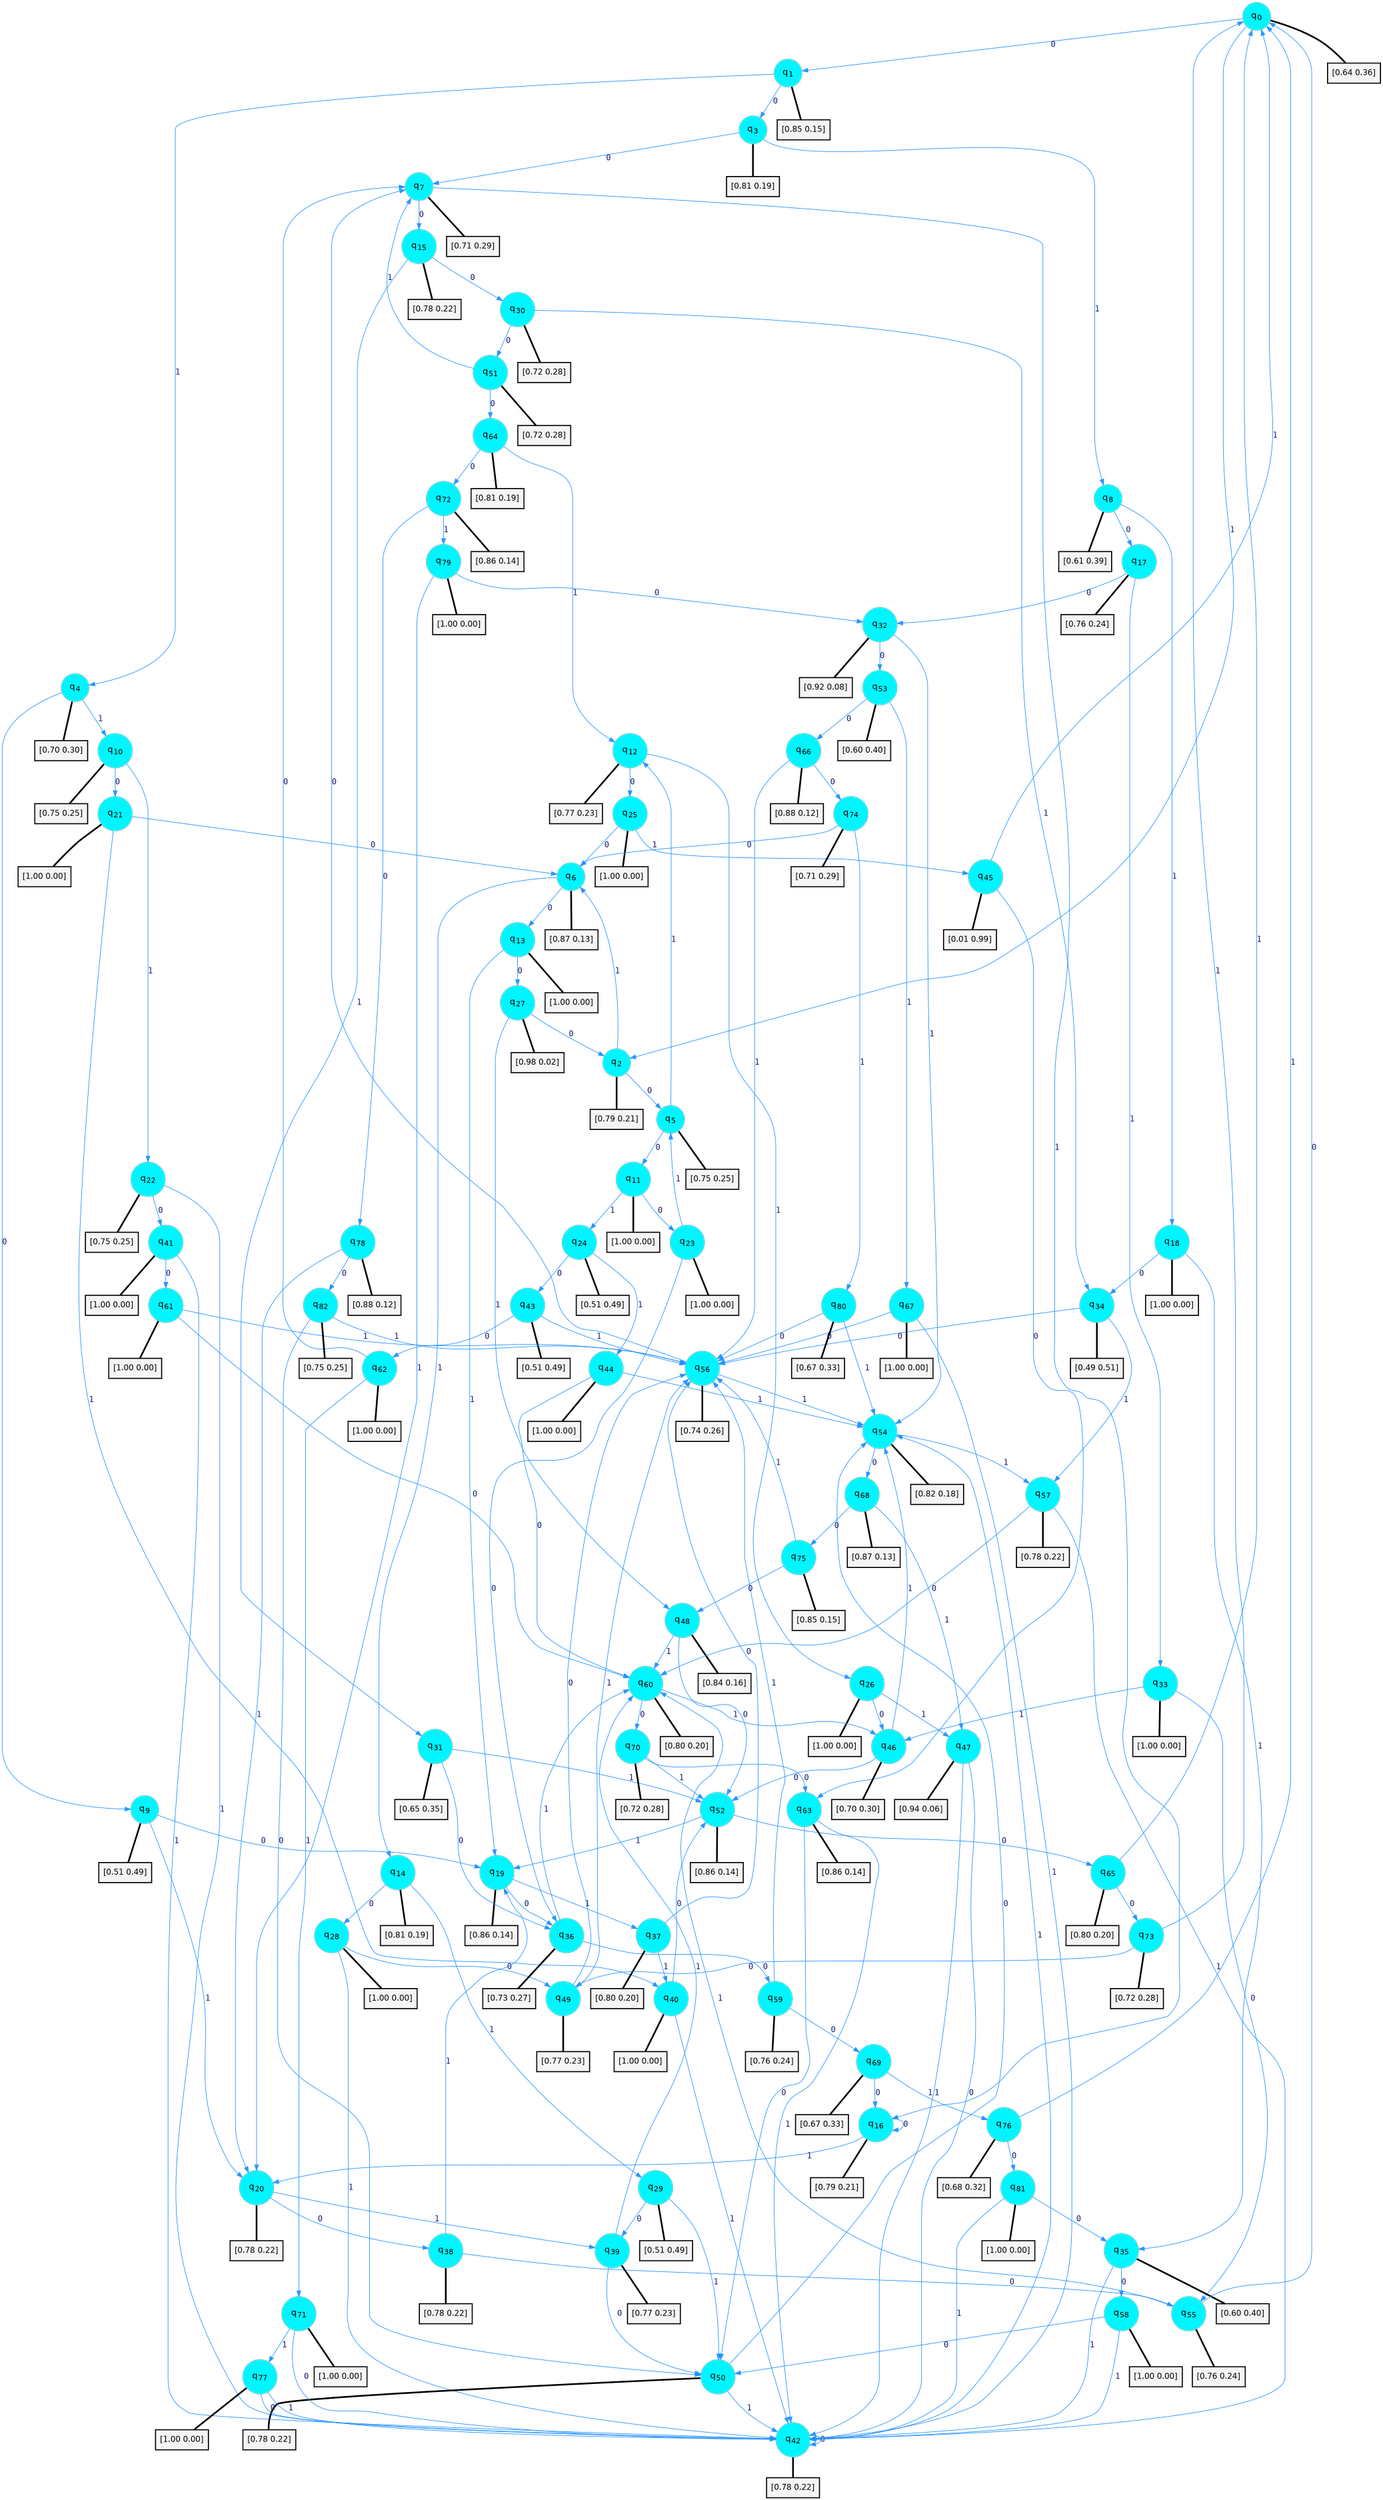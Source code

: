 digraph G {
graph [
bgcolor=transparent, dpi=300, rankdir=TD, size="40,25"];
node [
color=gray, fillcolor=turquoise1, fontcolor=black, fontname=Helvetica, fontsize=16, fontweight=bold, shape=circle, style=filled];
edge [
arrowsize=1, color=dodgerblue1, fontcolor=midnightblue, fontname=courier, fontweight=bold, penwidth=1, style=solid, weight=20];
0[label=<q<SUB>0</SUB>>];
1[label=<q<SUB>1</SUB>>];
2[label=<q<SUB>2</SUB>>];
3[label=<q<SUB>3</SUB>>];
4[label=<q<SUB>4</SUB>>];
5[label=<q<SUB>5</SUB>>];
6[label=<q<SUB>6</SUB>>];
7[label=<q<SUB>7</SUB>>];
8[label=<q<SUB>8</SUB>>];
9[label=<q<SUB>9</SUB>>];
10[label=<q<SUB>10</SUB>>];
11[label=<q<SUB>11</SUB>>];
12[label=<q<SUB>12</SUB>>];
13[label=<q<SUB>13</SUB>>];
14[label=<q<SUB>14</SUB>>];
15[label=<q<SUB>15</SUB>>];
16[label=<q<SUB>16</SUB>>];
17[label=<q<SUB>17</SUB>>];
18[label=<q<SUB>18</SUB>>];
19[label=<q<SUB>19</SUB>>];
20[label=<q<SUB>20</SUB>>];
21[label=<q<SUB>21</SUB>>];
22[label=<q<SUB>22</SUB>>];
23[label=<q<SUB>23</SUB>>];
24[label=<q<SUB>24</SUB>>];
25[label=<q<SUB>25</SUB>>];
26[label=<q<SUB>26</SUB>>];
27[label=<q<SUB>27</SUB>>];
28[label=<q<SUB>28</SUB>>];
29[label=<q<SUB>29</SUB>>];
30[label=<q<SUB>30</SUB>>];
31[label=<q<SUB>31</SUB>>];
32[label=<q<SUB>32</SUB>>];
33[label=<q<SUB>33</SUB>>];
34[label=<q<SUB>34</SUB>>];
35[label=<q<SUB>35</SUB>>];
36[label=<q<SUB>36</SUB>>];
37[label=<q<SUB>37</SUB>>];
38[label=<q<SUB>38</SUB>>];
39[label=<q<SUB>39</SUB>>];
40[label=<q<SUB>40</SUB>>];
41[label=<q<SUB>41</SUB>>];
42[label=<q<SUB>42</SUB>>];
43[label=<q<SUB>43</SUB>>];
44[label=<q<SUB>44</SUB>>];
45[label=<q<SUB>45</SUB>>];
46[label=<q<SUB>46</SUB>>];
47[label=<q<SUB>47</SUB>>];
48[label=<q<SUB>48</SUB>>];
49[label=<q<SUB>49</SUB>>];
50[label=<q<SUB>50</SUB>>];
51[label=<q<SUB>51</SUB>>];
52[label=<q<SUB>52</SUB>>];
53[label=<q<SUB>53</SUB>>];
54[label=<q<SUB>54</SUB>>];
55[label=<q<SUB>55</SUB>>];
56[label=<q<SUB>56</SUB>>];
57[label=<q<SUB>57</SUB>>];
58[label=<q<SUB>58</SUB>>];
59[label=<q<SUB>59</SUB>>];
60[label=<q<SUB>60</SUB>>];
61[label=<q<SUB>61</SUB>>];
62[label=<q<SUB>62</SUB>>];
63[label=<q<SUB>63</SUB>>];
64[label=<q<SUB>64</SUB>>];
65[label=<q<SUB>65</SUB>>];
66[label=<q<SUB>66</SUB>>];
67[label=<q<SUB>67</SUB>>];
68[label=<q<SUB>68</SUB>>];
69[label=<q<SUB>69</SUB>>];
70[label=<q<SUB>70</SUB>>];
71[label=<q<SUB>71</SUB>>];
72[label=<q<SUB>72</SUB>>];
73[label=<q<SUB>73</SUB>>];
74[label=<q<SUB>74</SUB>>];
75[label=<q<SUB>75</SUB>>];
76[label=<q<SUB>76</SUB>>];
77[label=<q<SUB>77</SUB>>];
78[label=<q<SUB>78</SUB>>];
79[label=<q<SUB>79</SUB>>];
80[label=<q<SUB>80</SUB>>];
81[label=<q<SUB>81</SUB>>];
82[label=<q<SUB>82</SUB>>];
83[label="[0.64 0.36]", shape=box,fontcolor=black, fontname=Helvetica, fontsize=14, penwidth=2, fillcolor=whitesmoke,color=black];
84[label="[0.85 0.15]", shape=box,fontcolor=black, fontname=Helvetica, fontsize=14, penwidth=2, fillcolor=whitesmoke,color=black];
85[label="[0.79 0.21]", shape=box,fontcolor=black, fontname=Helvetica, fontsize=14, penwidth=2, fillcolor=whitesmoke,color=black];
86[label="[0.81 0.19]", shape=box,fontcolor=black, fontname=Helvetica, fontsize=14, penwidth=2, fillcolor=whitesmoke,color=black];
87[label="[0.70 0.30]", shape=box,fontcolor=black, fontname=Helvetica, fontsize=14, penwidth=2, fillcolor=whitesmoke,color=black];
88[label="[0.75 0.25]", shape=box,fontcolor=black, fontname=Helvetica, fontsize=14, penwidth=2, fillcolor=whitesmoke,color=black];
89[label="[0.87 0.13]", shape=box,fontcolor=black, fontname=Helvetica, fontsize=14, penwidth=2, fillcolor=whitesmoke,color=black];
90[label="[0.71 0.29]", shape=box,fontcolor=black, fontname=Helvetica, fontsize=14, penwidth=2, fillcolor=whitesmoke,color=black];
91[label="[0.61 0.39]", shape=box,fontcolor=black, fontname=Helvetica, fontsize=14, penwidth=2, fillcolor=whitesmoke,color=black];
92[label="[0.51 0.49]", shape=box,fontcolor=black, fontname=Helvetica, fontsize=14, penwidth=2, fillcolor=whitesmoke,color=black];
93[label="[0.75 0.25]", shape=box,fontcolor=black, fontname=Helvetica, fontsize=14, penwidth=2, fillcolor=whitesmoke,color=black];
94[label="[1.00 0.00]", shape=box,fontcolor=black, fontname=Helvetica, fontsize=14, penwidth=2, fillcolor=whitesmoke,color=black];
95[label="[0.77 0.23]", shape=box,fontcolor=black, fontname=Helvetica, fontsize=14, penwidth=2, fillcolor=whitesmoke,color=black];
96[label="[1.00 0.00]", shape=box,fontcolor=black, fontname=Helvetica, fontsize=14, penwidth=2, fillcolor=whitesmoke,color=black];
97[label="[0.81 0.19]", shape=box,fontcolor=black, fontname=Helvetica, fontsize=14, penwidth=2, fillcolor=whitesmoke,color=black];
98[label="[0.78 0.22]", shape=box,fontcolor=black, fontname=Helvetica, fontsize=14, penwidth=2, fillcolor=whitesmoke,color=black];
99[label="[0.79 0.21]", shape=box,fontcolor=black, fontname=Helvetica, fontsize=14, penwidth=2, fillcolor=whitesmoke,color=black];
100[label="[0.76 0.24]", shape=box,fontcolor=black, fontname=Helvetica, fontsize=14, penwidth=2, fillcolor=whitesmoke,color=black];
101[label="[1.00 0.00]", shape=box,fontcolor=black, fontname=Helvetica, fontsize=14, penwidth=2, fillcolor=whitesmoke,color=black];
102[label="[0.86 0.14]", shape=box,fontcolor=black, fontname=Helvetica, fontsize=14, penwidth=2, fillcolor=whitesmoke,color=black];
103[label="[0.78 0.22]", shape=box,fontcolor=black, fontname=Helvetica, fontsize=14, penwidth=2, fillcolor=whitesmoke,color=black];
104[label="[1.00 0.00]", shape=box,fontcolor=black, fontname=Helvetica, fontsize=14, penwidth=2, fillcolor=whitesmoke,color=black];
105[label="[0.75 0.25]", shape=box,fontcolor=black, fontname=Helvetica, fontsize=14, penwidth=2, fillcolor=whitesmoke,color=black];
106[label="[1.00 0.00]", shape=box,fontcolor=black, fontname=Helvetica, fontsize=14, penwidth=2, fillcolor=whitesmoke,color=black];
107[label="[0.51 0.49]", shape=box,fontcolor=black, fontname=Helvetica, fontsize=14, penwidth=2, fillcolor=whitesmoke,color=black];
108[label="[1.00 0.00]", shape=box,fontcolor=black, fontname=Helvetica, fontsize=14, penwidth=2, fillcolor=whitesmoke,color=black];
109[label="[1.00 0.00]", shape=box,fontcolor=black, fontname=Helvetica, fontsize=14, penwidth=2, fillcolor=whitesmoke,color=black];
110[label="[0.98 0.02]", shape=box,fontcolor=black, fontname=Helvetica, fontsize=14, penwidth=2, fillcolor=whitesmoke,color=black];
111[label="[1.00 0.00]", shape=box,fontcolor=black, fontname=Helvetica, fontsize=14, penwidth=2, fillcolor=whitesmoke,color=black];
112[label="[0.51 0.49]", shape=box,fontcolor=black, fontname=Helvetica, fontsize=14, penwidth=2, fillcolor=whitesmoke,color=black];
113[label="[0.72 0.28]", shape=box,fontcolor=black, fontname=Helvetica, fontsize=14, penwidth=2, fillcolor=whitesmoke,color=black];
114[label="[0.65 0.35]", shape=box,fontcolor=black, fontname=Helvetica, fontsize=14, penwidth=2, fillcolor=whitesmoke,color=black];
115[label="[0.92 0.08]", shape=box,fontcolor=black, fontname=Helvetica, fontsize=14, penwidth=2, fillcolor=whitesmoke,color=black];
116[label="[1.00 0.00]", shape=box,fontcolor=black, fontname=Helvetica, fontsize=14, penwidth=2, fillcolor=whitesmoke,color=black];
117[label="[0.49 0.51]", shape=box,fontcolor=black, fontname=Helvetica, fontsize=14, penwidth=2, fillcolor=whitesmoke,color=black];
118[label="[0.60 0.40]", shape=box,fontcolor=black, fontname=Helvetica, fontsize=14, penwidth=2, fillcolor=whitesmoke,color=black];
119[label="[0.73 0.27]", shape=box,fontcolor=black, fontname=Helvetica, fontsize=14, penwidth=2, fillcolor=whitesmoke,color=black];
120[label="[0.80 0.20]", shape=box,fontcolor=black, fontname=Helvetica, fontsize=14, penwidth=2, fillcolor=whitesmoke,color=black];
121[label="[0.78 0.22]", shape=box,fontcolor=black, fontname=Helvetica, fontsize=14, penwidth=2, fillcolor=whitesmoke,color=black];
122[label="[0.77 0.23]", shape=box,fontcolor=black, fontname=Helvetica, fontsize=14, penwidth=2, fillcolor=whitesmoke,color=black];
123[label="[1.00 0.00]", shape=box,fontcolor=black, fontname=Helvetica, fontsize=14, penwidth=2, fillcolor=whitesmoke,color=black];
124[label="[1.00 0.00]", shape=box,fontcolor=black, fontname=Helvetica, fontsize=14, penwidth=2, fillcolor=whitesmoke,color=black];
125[label="[0.78 0.22]", shape=box,fontcolor=black, fontname=Helvetica, fontsize=14, penwidth=2, fillcolor=whitesmoke,color=black];
126[label="[0.51 0.49]", shape=box,fontcolor=black, fontname=Helvetica, fontsize=14, penwidth=2, fillcolor=whitesmoke,color=black];
127[label="[1.00 0.00]", shape=box,fontcolor=black, fontname=Helvetica, fontsize=14, penwidth=2, fillcolor=whitesmoke,color=black];
128[label="[0.01 0.99]", shape=box,fontcolor=black, fontname=Helvetica, fontsize=14, penwidth=2, fillcolor=whitesmoke,color=black];
129[label="[0.70 0.30]", shape=box,fontcolor=black, fontname=Helvetica, fontsize=14, penwidth=2, fillcolor=whitesmoke,color=black];
130[label="[0.94 0.06]", shape=box,fontcolor=black, fontname=Helvetica, fontsize=14, penwidth=2, fillcolor=whitesmoke,color=black];
131[label="[0.84 0.16]", shape=box,fontcolor=black, fontname=Helvetica, fontsize=14, penwidth=2, fillcolor=whitesmoke,color=black];
132[label="[0.77 0.23]", shape=box,fontcolor=black, fontname=Helvetica, fontsize=14, penwidth=2, fillcolor=whitesmoke,color=black];
133[label="[0.78 0.22]", shape=box,fontcolor=black, fontname=Helvetica, fontsize=14, penwidth=2, fillcolor=whitesmoke,color=black];
134[label="[0.72 0.28]", shape=box,fontcolor=black, fontname=Helvetica, fontsize=14, penwidth=2, fillcolor=whitesmoke,color=black];
135[label="[0.86 0.14]", shape=box,fontcolor=black, fontname=Helvetica, fontsize=14, penwidth=2, fillcolor=whitesmoke,color=black];
136[label="[0.60 0.40]", shape=box,fontcolor=black, fontname=Helvetica, fontsize=14, penwidth=2, fillcolor=whitesmoke,color=black];
137[label="[0.82 0.18]", shape=box,fontcolor=black, fontname=Helvetica, fontsize=14, penwidth=2, fillcolor=whitesmoke,color=black];
138[label="[0.76 0.24]", shape=box,fontcolor=black, fontname=Helvetica, fontsize=14, penwidth=2, fillcolor=whitesmoke,color=black];
139[label="[0.74 0.26]", shape=box,fontcolor=black, fontname=Helvetica, fontsize=14, penwidth=2, fillcolor=whitesmoke,color=black];
140[label="[0.78 0.22]", shape=box,fontcolor=black, fontname=Helvetica, fontsize=14, penwidth=2, fillcolor=whitesmoke,color=black];
141[label="[1.00 0.00]", shape=box,fontcolor=black, fontname=Helvetica, fontsize=14, penwidth=2, fillcolor=whitesmoke,color=black];
142[label="[0.76 0.24]", shape=box,fontcolor=black, fontname=Helvetica, fontsize=14, penwidth=2, fillcolor=whitesmoke,color=black];
143[label="[0.80 0.20]", shape=box,fontcolor=black, fontname=Helvetica, fontsize=14, penwidth=2, fillcolor=whitesmoke,color=black];
144[label="[1.00 0.00]", shape=box,fontcolor=black, fontname=Helvetica, fontsize=14, penwidth=2, fillcolor=whitesmoke,color=black];
145[label="[1.00 0.00]", shape=box,fontcolor=black, fontname=Helvetica, fontsize=14, penwidth=2, fillcolor=whitesmoke,color=black];
146[label="[0.86 0.14]", shape=box,fontcolor=black, fontname=Helvetica, fontsize=14, penwidth=2, fillcolor=whitesmoke,color=black];
147[label="[0.81 0.19]", shape=box,fontcolor=black, fontname=Helvetica, fontsize=14, penwidth=2, fillcolor=whitesmoke,color=black];
148[label="[0.80 0.20]", shape=box,fontcolor=black, fontname=Helvetica, fontsize=14, penwidth=2, fillcolor=whitesmoke,color=black];
149[label="[0.88 0.12]", shape=box,fontcolor=black, fontname=Helvetica, fontsize=14, penwidth=2, fillcolor=whitesmoke,color=black];
150[label="[1.00 0.00]", shape=box,fontcolor=black, fontname=Helvetica, fontsize=14, penwidth=2, fillcolor=whitesmoke,color=black];
151[label="[0.87 0.13]", shape=box,fontcolor=black, fontname=Helvetica, fontsize=14, penwidth=2, fillcolor=whitesmoke,color=black];
152[label="[0.67 0.33]", shape=box,fontcolor=black, fontname=Helvetica, fontsize=14, penwidth=2, fillcolor=whitesmoke,color=black];
153[label="[0.72 0.28]", shape=box,fontcolor=black, fontname=Helvetica, fontsize=14, penwidth=2, fillcolor=whitesmoke,color=black];
154[label="[1.00 0.00]", shape=box,fontcolor=black, fontname=Helvetica, fontsize=14, penwidth=2, fillcolor=whitesmoke,color=black];
155[label="[0.86 0.14]", shape=box,fontcolor=black, fontname=Helvetica, fontsize=14, penwidth=2, fillcolor=whitesmoke,color=black];
156[label="[0.72 0.28]", shape=box,fontcolor=black, fontname=Helvetica, fontsize=14, penwidth=2, fillcolor=whitesmoke,color=black];
157[label="[0.71 0.29]", shape=box,fontcolor=black, fontname=Helvetica, fontsize=14, penwidth=2, fillcolor=whitesmoke,color=black];
158[label="[0.85 0.15]", shape=box,fontcolor=black, fontname=Helvetica, fontsize=14, penwidth=2, fillcolor=whitesmoke,color=black];
159[label="[0.68 0.32]", shape=box,fontcolor=black, fontname=Helvetica, fontsize=14, penwidth=2, fillcolor=whitesmoke,color=black];
160[label="[1.00 0.00]", shape=box,fontcolor=black, fontname=Helvetica, fontsize=14, penwidth=2, fillcolor=whitesmoke,color=black];
161[label="[0.88 0.12]", shape=box,fontcolor=black, fontname=Helvetica, fontsize=14, penwidth=2, fillcolor=whitesmoke,color=black];
162[label="[1.00 0.00]", shape=box,fontcolor=black, fontname=Helvetica, fontsize=14, penwidth=2, fillcolor=whitesmoke,color=black];
163[label="[0.67 0.33]", shape=box,fontcolor=black, fontname=Helvetica, fontsize=14, penwidth=2, fillcolor=whitesmoke,color=black];
164[label="[1.00 0.00]", shape=box,fontcolor=black, fontname=Helvetica, fontsize=14, penwidth=2, fillcolor=whitesmoke,color=black];
165[label="[0.75 0.25]", shape=box,fontcolor=black, fontname=Helvetica, fontsize=14, penwidth=2, fillcolor=whitesmoke,color=black];
0->1 [label=0];
0->2 [label=1];
0->83 [arrowhead=none, penwidth=3,color=black];
1->3 [label=0];
1->4 [label=1];
1->84 [arrowhead=none, penwidth=3,color=black];
2->5 [label=0];
2->6 [label=1];
2->85 [arrowhead=none, penwidth=3,color=black];
3->7 [label=0];
3->8 [label=1];
3->86 [arrowhead=none, penwidth=3,color=black];
4->9 [label=0];
4->10 [label=1];
4->87 [arrowhead=none, penwidth=3,color=black];
5->11 [label=0];
5->12 [label=1];
5->88 [arrowhead=none, penwidth=3,color=black];
6->13 [label=0];
6->14 [label=1];
6->89 [arrowhead=none, penwidth=3,color=black];
7->15 [label=0];
7->16 [label=1];
7->90 [arrowhead=none, penwidth=3,color=black];
8->17 [label=0];
8->18 [label=1];
8->91 [arrowhead=none, penwidth=3,color=black];
9->19 [label=0];
9->20 [label=1];
9->92 [arrowhead=none, penwidth=3,color=black];
10->21 [label=0];
10->22 [label=1];
10->93 [arrowhead=none, penwidth=3,color=black];
11->23 [label=0];
11->24 [label=1];
11->94 [arrowhead=none, penwidth=3,color=black];
12->25 [label=0];
12->26 [label=1];
12->95 [arrowhead=none, penwidth=3,color=black];
13->27 [label=0];
13->19 [label=1];
13->96 [arrowhead=none, penwidth=3,color=black];
14->28 [label=0];
14->29 [label=1];
14->97 [arrowhead=none, penwidth=3,color=black];
15->30 [label=0];
15->31 [label=1];
15->98 [arrowhead=none, penwidth=3,color=black];
16->16 [label=0];
16->20 [label=1];
16->99 [arrowhead=none, penwidth=3,color=black];
17->32 [label=0];
17->33 [label=1];
17->100 [arrowhead=none, penwidth=3,color=black];
18->34 [label=0];
18->35 [label=1];
18->101 [arrowhead=none, penwidth=3,color=black];
19->36 [label=0];
19->37 [label=1];
19->102 [arrowhead=none, penwidth=3,color=black];
20->38 [label=0];
20->39 [label=1];
20->103 [arrowhead=none, penwidth=3,color=black];
21->6 [label=0];
21->40 [label=1];
21->104 [arrowhead=none, penwidth=3,color=black];
22->41 [label=0];
22->42 [label=1];
22->105 [arrowhead=none, penwidth=3,color=black];
23->36 [label=0];
23->5 [label=1];
23->106 [arrowhead=none, penwidth=3,color=black];
24->43 [label=0];
24->44 [label=1];
24->107 [arrowhead=none, penwidth=3,color=black];
25->6 [label=0];
25->45 [label=1];
25->108 [arrowhead=none, penwidth=3,color=black];
26->46 [label=0];
26->47 [label=1];
26->109 [arrowhead=none, penwidth=3,color=black];
27->2 [label=0];
27->48 [label=1];
27->110 [arrowhead=none, penwidth=3,color=black];
28->49 [label=0];
28->42 [label=1];
28->111 [arrowhead=none, penwidth=3,color=black];
29->39 [label=0];
29->50 [label=1];
29->112 [arrowhead=none, penwidth=3,color=black];
30->51 [label=0];
30->34 [label=1];
30->113 [arrowhead=none, penwidth=3,color=black];
31->36 [label=0];
31->52 [label=1];
31->114 [arrowhead=none, penwidth=3,color=black];
32->53 [label=0];
32->54 [label=1];
32->115 [arrowhead=none, penwidth=3,color=black];
33->55 [label=0];
33->46 [label=1];
33->116 [arrowhead=none, penwidth=3,color=black];
34->56 [label=0];
34->57 [label=1];
34->117 [arrowhead=none, penwidth=3,color=black];
35->58 [label=0];
35->42 [label=1];
35->118 [arrowhead=none, penwidth=3,color=black];
36->59 [label=0];
36->60 [label=1];
36->119 [arrowhead=none, penwidth=3,color=black];
37->56 [label=0];
37->40 [label=1];
37->120 [arrowhead=none, penwidth=3,color=black];
38->55 [label=0];
38->19 [label=1];
38->121 [arrowhead=none, penwidth=3,color=black];
39->50 [label=0];
39->60 [label=1];
39->122 [arrowhead=none, penwidth=3,color=black];
40->52 [label=0];
40->42 [label=1];
40->123 [arrowhead=none, penwidth=3,color=black];
41->61 [label=0];
41->42 [label=1];
41->124 [arrowhead=none, penwidth=3,color=black];
42->42 [label=0];
42->54 [label=1];
42->125 [arrowhead=none, penwidth=3,color=black];
43->62 [label=0];
43->56 [label=1];
43->126 [arrowhead=none, penwidth=3,color=black];
44->60 [label=0];
44->54 [label=1];
44->127 [arrowhead=none, penwidth=3,color=black];
45->63 [label=0];
45->0 [label=1];
45->128 [arrowhead=none, penwidth=3,color=black];
46->52 [label=0];
46->54 [label=1];
46->129 [arrowhead=none, penwidth=3,color=black];
47->42 [label=0];
47->42 [label=1];
47->130 [arrowhead=none, penwidth=3,color=black];
48->52 [label=0];
48->60 [label=1];
48->131 [arrowhead=none, penwidth=3,color=black];
49->56 [label=0];
49->56 [label=1];
49->132 [arrowhead=none, penwidth=3,color=black];
50->54 [label=0];
50->42 [label=1];
50->133 [arrowhead=none, penwidth=3,color=black];
51->64 [label=0];
51->7 [label=1];
51->134 [arrowhead=none, penwidth=3,color=black];
52->65 [label=0];
52->19 [label=1];
52->135 [arrowhead=none, penwidth=3,color=black];
53->66 [label=0];
53->67 [label=1];
53->136 [arrowhead=none, penwidth=3,color=black];
54->68 [label=0];
54->57 [label=1];
54->137 [arrowhead=none, penwidth=3,color=black];
55->0 [label=0];
55->60 [label=1];
55->138 [arrowhead=none, penwidth=3,color=black];
56->7 [label=0];
56->54 [label=1];
56->139 [arrowhead=none, penwidth=3,color=black];
57->60 [label=0];
57->42 [label=1];
57->140 [arrowhead=none, penwidth=3,color=black];
58->50 [label=0];
58->42 [label=1];
58->141 [arrowhead=none, penwidth=3,color=black];
59->69 [label=0];
59->56 [label=1];
59->142 [arrowhead=none, penwidth=3,color=black];
60->70 [label=0];
60->46 [label=1];
60->143 [arrowhead=none, penwidth=3,color=black];
61->60 [label=0];
61->56 [label=1];
61->144 [arrowhead=none, penwidth=3,color=black];
62->7 [label=0];
62->71 [label=1];
62->145 [arrowhead=none, penwidth=3,color=black];
63->50 [label=0];
63->42 [label=1];
63->146 [arrowhead=none, penwidth=3,color=black];
64->72 [label=0];
64->12 [label=1];
64->147 [arrowhead=none, penwidth=3,color=black];
65->73 [label=0];
65->0 [label=1];
65->148 [arrowhead=none, penwidth=3,color=black];
66->74 [label=0];
66->56 [label=1];
66->149 [arrowhead=none, penwidth=3,color=black];
67->56 [label=0];
67->42 [label=1];
67->150 [arrowhead=none, penwidth=3,color=black];
68->75 [label=0];
68->47 [label=1];
68->151 [arrowhead=none, penwidth=3,color=black];
69->16 [label=0];
69->76 [label=1];
69->152 [arrowhead=none, penwidth=3,color=black];
70->63 [label=0];
70->52 [label=1];
70->153 [arrowhead=none, penwidth=3,color=black];
71->42 [label=0];
71->77 [label=1];
71->154 [arrowhead=none, penwidth=3,color=black];
72->78 [label=0];
72->79 [label=1];
72->155 [arrowhead=none, penwidth=3,color=black];
73->49 [label=0];
73->0 [label=1];
73->156 [arrowhead=none, penwidth=3,color=black];
74->6 [label=0];
74->80 [label=1];
74->157 [arrowhead=none, penwidth=3,color=black];
75->48 [label=0];
75->56 [label=1];
75->158 [arrowhead=none, penwidth=3,color=black];
76->81 [label=0];
76->0 [label=1];
76->159 [arrowhead=none, penwidth=3,color=black];
77->42 [label=0];
77->42 [label=1];
77->160 [arrowhead=none, penwidth=3,color=black];
78->82 [label=0];
78->20 [label=1];
78->161 [arrowhead=none, penwidth=3,color=black];
79->32 [label=0];
79->20 [label=1];
79->162 [arrowhead=none, penwidth=3,color=black];
80->56 [label=0];
80->54 [label=1];
80->163 [arrowhead=none, penwidth=3,color=black];
81->35 [label=0];
81->42 [label=1];
81->164 [arrowhead=none, penwidth=3,color=black];
82->50 [label=0];
82->56 [label=1];
82->165 [arrowhead=none, penwidth=3,color=black];
}
